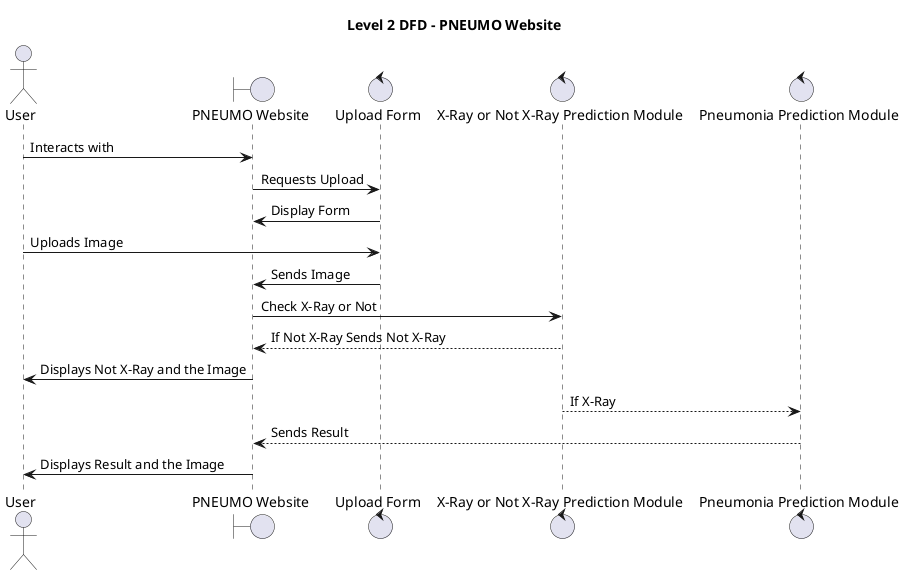 @startuml dfd2

title Level 2 DFD - PNEUMO Website

actor User as User
boundary "PNEUMO Website" as Website
control "Upload Form" as UploadForm
control "X-Ray or Not X-Ray Prediction Module" as XRayPredictionModule
control "Pneumonia Prediction Module" as PneumoniaPredictionModule

User -> Website : Interacts with
Website -> UploadForm : Requests Upload
UploadForm -> Website : Display Form
User -> UploadForm : Uploads Image
UploadForm -> Website : Sends Image
Website -> XRayPredictionModule : Check X-Ray or Not
XRayPredictionModule --> Website : If Not X-Ray Sends Not X-Ray
Website -> User : Displays Not X-Ray and the Image
XRayPredictionModule --> PneumoniaPredictionModule : If X-Ray
PneumoniaPredictionModule --> Website : Sends Result
Website -> User : Displays Result and the Image

@enduml
